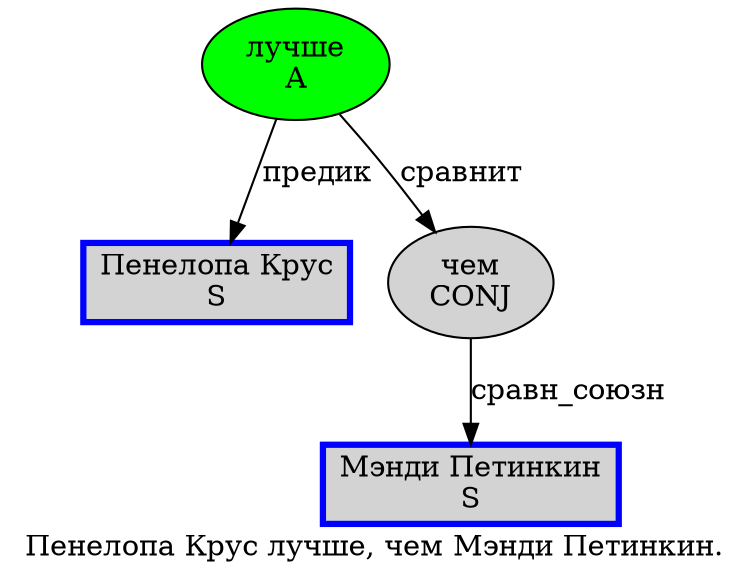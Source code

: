 digraph SENTENCE_32 {
	graph [label="Пенелопа Крус лучше, чем Мэнди Петинкин."]
	node [style=filled]
		0 [label="Пенелопа Крус
S" color=blue fillcolor=lightgray penwidth=3 shape=box]
		1 [label="лучше
A" color="" fillcolor=green penwidth=1 shape=ellipse]
		3 [label="чем
CONJ" color="" fillcolor=lightgray penwidth=1 shape=ellipse]
		4 [label="Мэнди Петинкин
S" color=blue fillcolor=lightgray penwidth=3 shape=box]
			3 -> 4 [label="сравн_союзн"]
			1 -> 0 [label="предик"]
			1 -> 3 [label="сравнит"]
}